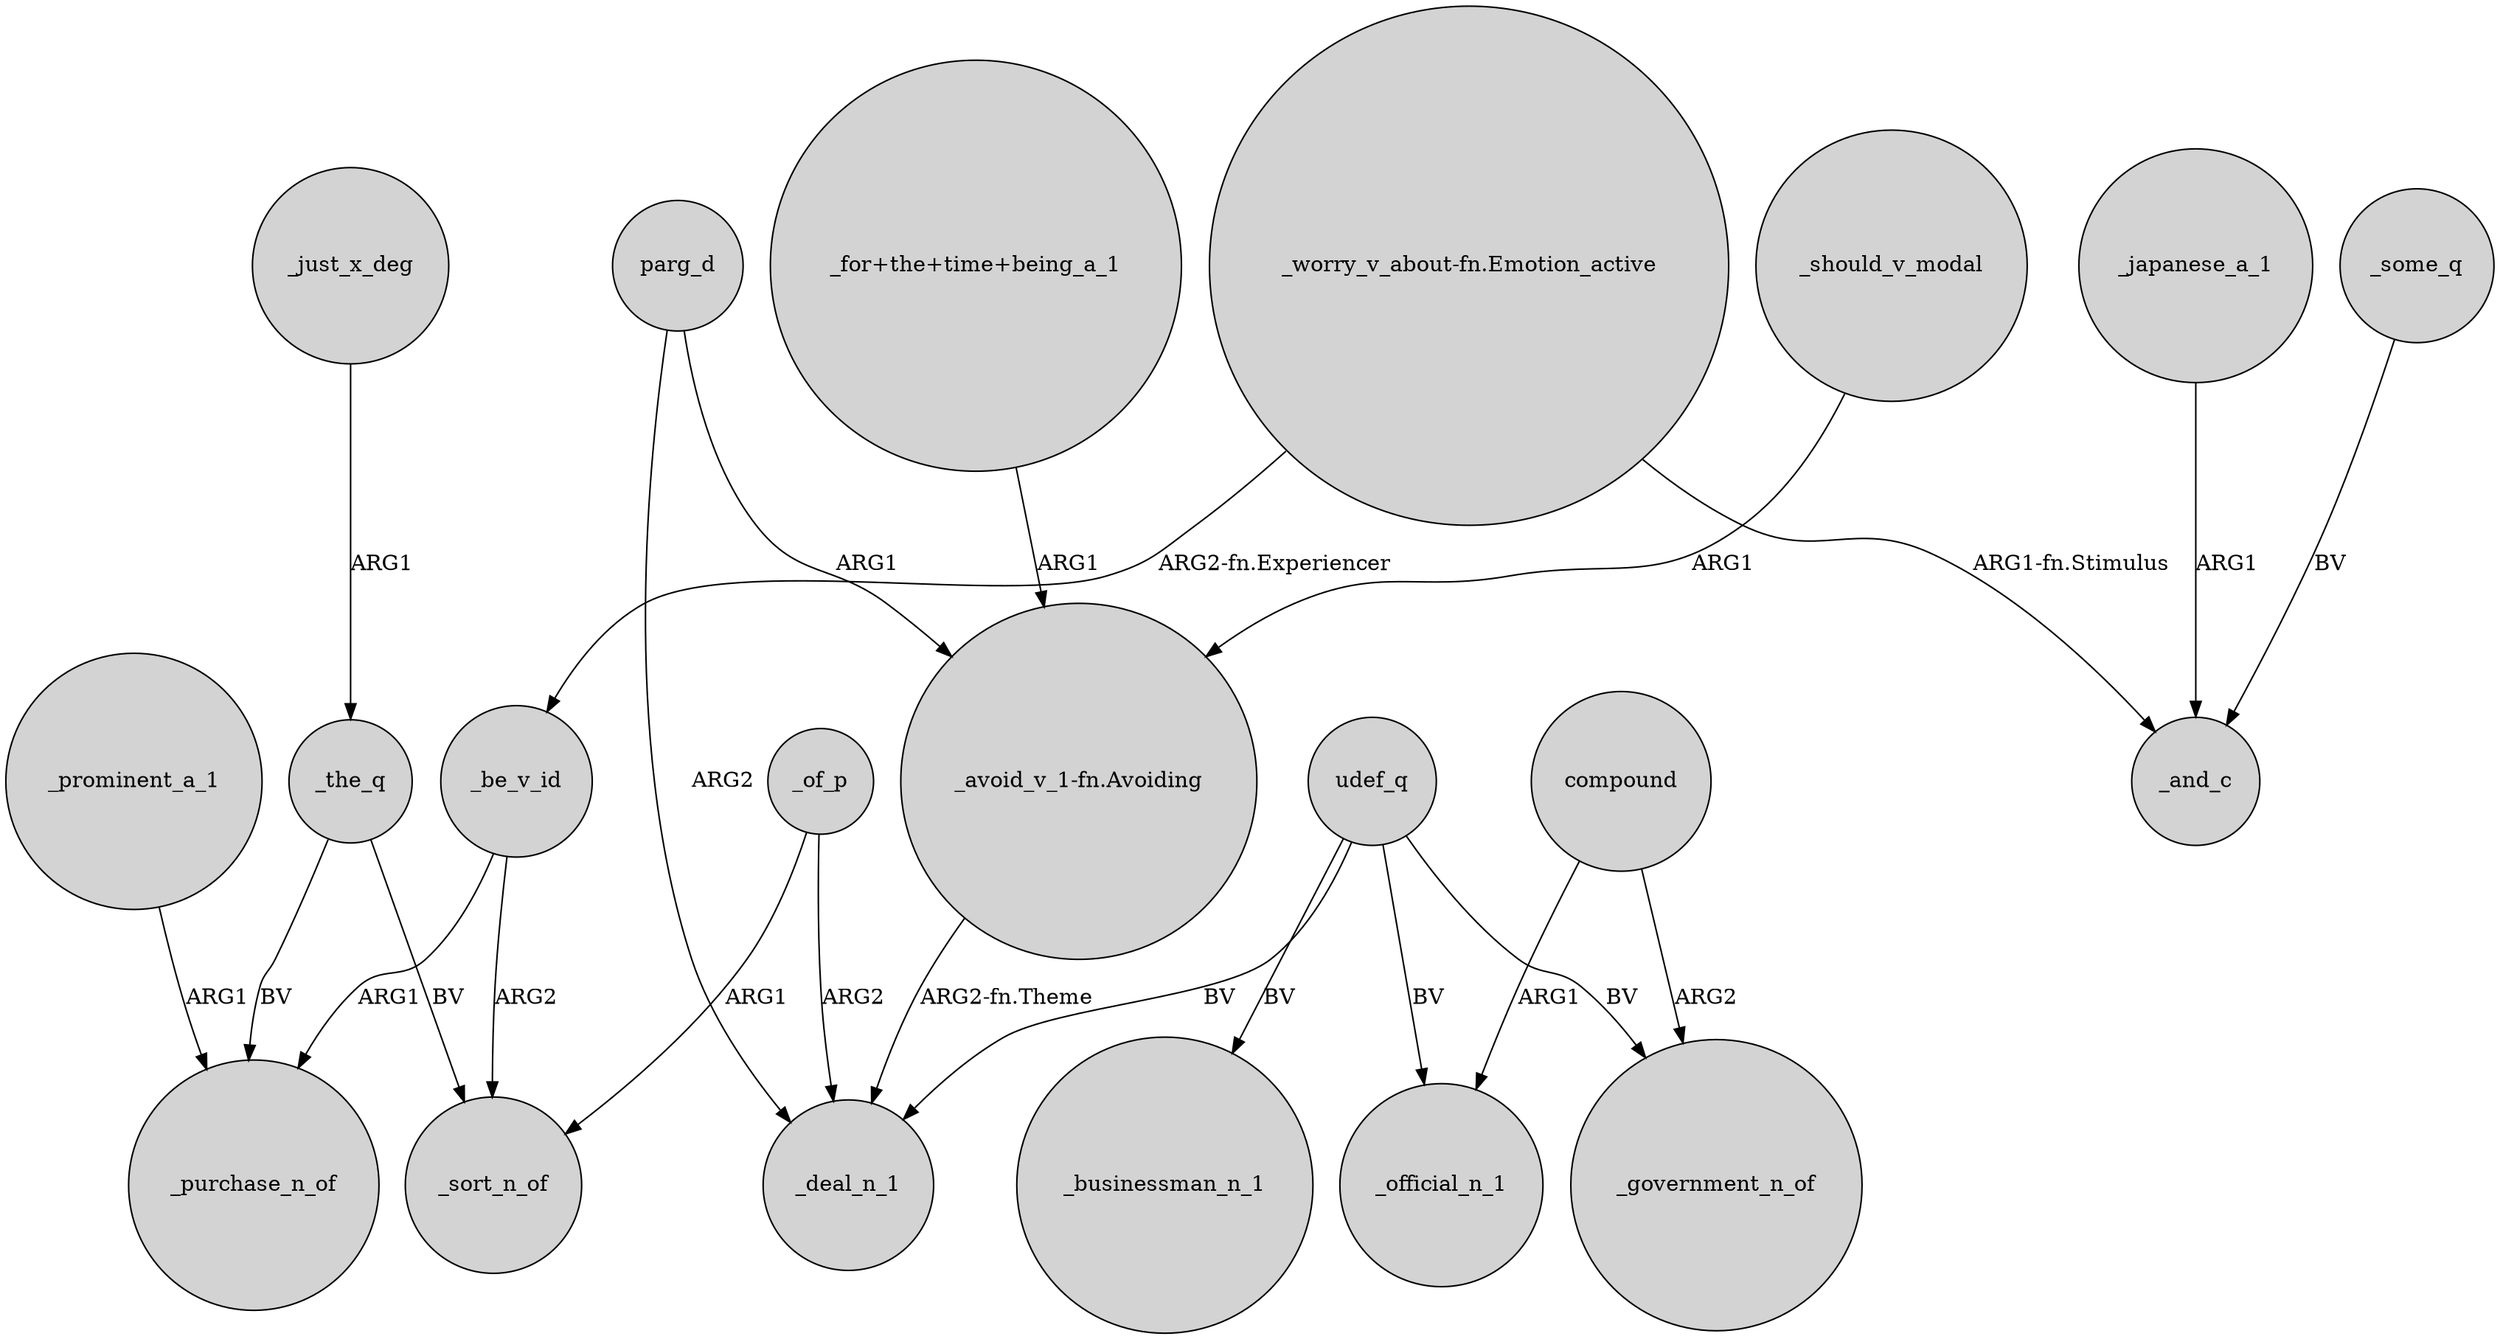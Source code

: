 digraph {
	node [shape=circle style=filled]
	"_worry_v_about-fn.Emotion_active" -> _be_v_id [label="ARG2-fn.Experiencer"]
	udef_q -> _businessman_n_1 [label=BV]
	compound -> _government_n_of [label=ARG2]
	udef_q -> _government_n_of [label=BV]
	_japanese_a_1 -> _and_c [label=ARG1]
	_be_v_id -> _purchase_n_of [label=ARG1]
	_the_q -> _sort_n_of [label=BV]
	parg_d -> "_avoid_v_1-fn.Avoiding" [label=ARG1]
	"_worry_v_about-fn.Emotion_active" -> _and_c [label="ARG1-fn.Stimulus"]
	_just_x_deg -> _the_q [label=ARG1]
	udef_q -> _official_n_1 [label=BV]
	_of_p -> _sort_n_of [label=ARG1]
	"_avoid_v_1-fn.Avoiding" -> _deal_n_1 [label="ARG2-fn.Theme"]
	_be_v_id -> _sort_n_of [label=ARG2]
	parg_d -> _deal_n_1 [label=ARG2]
	udef_q -> _deal_n_1 [label=BV]
	_some_q -> _and_c [label=BV]
	compound -> _official_n_1 [label=ARG1]
	_of_p -> _deal_n_1 [label=ARG2]
	_the_q -> _purchase_n_of [label=BV]
	_prominent_a_1 -> _purchase_n_of [label=ARG1]
	_should_v_modal -> "_avoid_v_1-fn.Avoiding" [label=ARG1]
	"_for+the+time+being_a_1" -> "_avoid_v_1-fn.Avoiding" [label=ARG1]
}
